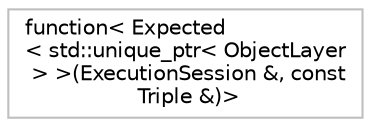 digraph "Graphical Class Hierarchy"
{
 // LATEX_PDF_SIZE
  bgcolor="transparent";
  edge [fontname="Helvetica",fontsize="10",labelfontname="Helvetica",labelfontsize="10"];
  node [fontname="Helvetica",fontsize="10",shape=record];
  rankdir="LR";
  Node0 [label="function\< Expected\l\< std::unique_ptr\< ObjectLayer\l \> \>(ExecutionSession &, const\l Triple &)\>",height=0.2,width=0.4,color="grey75",tooltip=" "];
}
